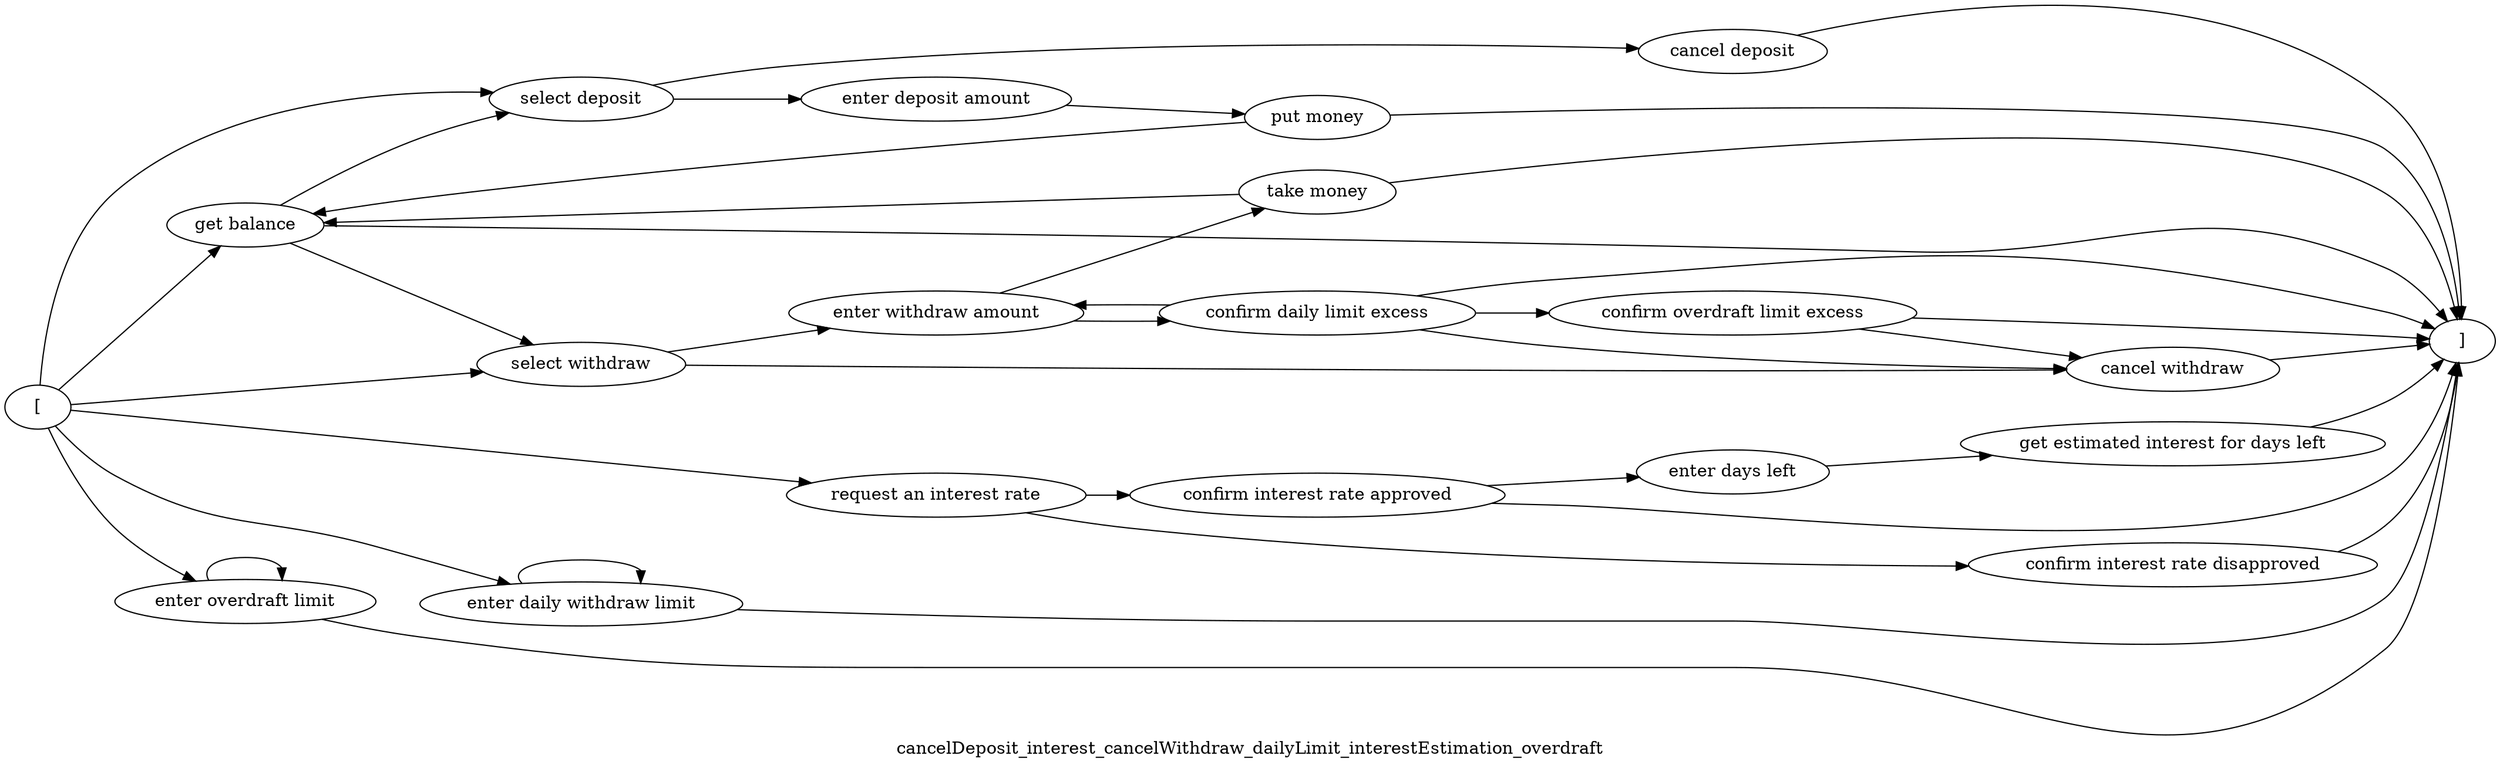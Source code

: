 digraph G {
rankdir = LR
label = "cancelDeposit_interest_cancelWithdraw_dailyLimit_interestEstimation_overdraft";
esg23_vertex2 -> esg23_vertex1;
esg23_vertex0 -> esg23_vertex2;
esg23_vertex2 -> esg23_vertex3;
esg23_vertex0 -> esg23_vertex3;
esg23_vertex3 -> esg23_vertex4;
esg23_vertex4 -> esg23_vertex5;
esg23_vertex5 -> esg23_vertex1;
esg23_vertex5 -> esg23_vertex2;
esg23_vertex2 -> esg23_vertex6;
esg23_vertex0 -> esg23_vertex6;
esg23_vertex6 -> esg23_vertex7;
esg23_vertex7 -> esg23_vertex8;
esg23_vertex8 -> esg23_vertex1;
esg23_vertex8 -> esg23_vertex2;
esg23_vertex3 -> esg23_vertex9;
esg23_vertex9 -> esg23_vertex1;
esg23_vertex0 -> esg23_vertex10;
esg23_vertex11 -> esg23_vertex1;
esg23_vertex10 -> esg23_vertex11;
esg23_vertex10 -> esg23_vertex12;
esg23_vertex12 -> esg23_vertex1;
esg23_vertex6 -> esg23_vertex13;
esg23_vertex13 -> esg23_vertex1;
esg23_vertex7 -> esg23_vertex14;
esg23_vertex14 -> esg23_vertex13;
esg23_vertex14 -> esg23_vertex7;
esg23_vertex0 -> esg23_vertex15;
esg23_vertex15 -> esg23_vertex1;
esg23_vertex15 -> esg23_vertex15;
esg23_vertex14 -> esg23_vertex1;
esg23_vertex11 -> esg23_vertex16;
esg23_vertex16 -> esg23_vertex17;
esg23_vertex17 -> esg23_vertex1;
esg23_vertex14 -> esg23_vertex18;
esg23_vertex0 -> esg23_vertex19;
esg23_vertex19 -> esg23_vertex1;
esg23_vertex19 -> esg23_vertex19;
esg23_vertex18 -> esg23_vertex13;
esg23_vertex18 -> esg23_vertex1;
esg23_vertex2 [label = "get balance"]
esg23_vertex1 [label = "]"]
esg23_vertex0 [label = "["]
esg23_vertex3 [label = "select deposit"]
esg23_vertex4 [label = "enter deposit amount"]
esg23_vertex5 [label = "put money"]
esg23_vertex6 [label = "select withdraw"]
esg23_vertex7 [label = "enter withdraw amount"]
esg23_vertex8 [label = "take money"]
esg23_vertex9 [label = "cancel deposit"]
esg23_vertex10 [label = "request an interest rate"]
esg23_vertex11 [label = "confirm interest rate approved"]
esg23_vertex12 [label = "confirm interest rate disapproved"]
esg23_vertex13 [label = "cancel withdraw"]
esg23_vertex14 [label = "confirm daily limit excess"]
esg23_vertex15 [label = "enter daily withdraw limit"]
esg23_vertex16 [label = "enter days left"]
esg23_vertex17 [label = "get estimated interest for days left"]
esg23_vertex18 [label = "confirm overdraft limit excess"]
esg23_vertex19 [label = "enter overdraft limit"]
}
